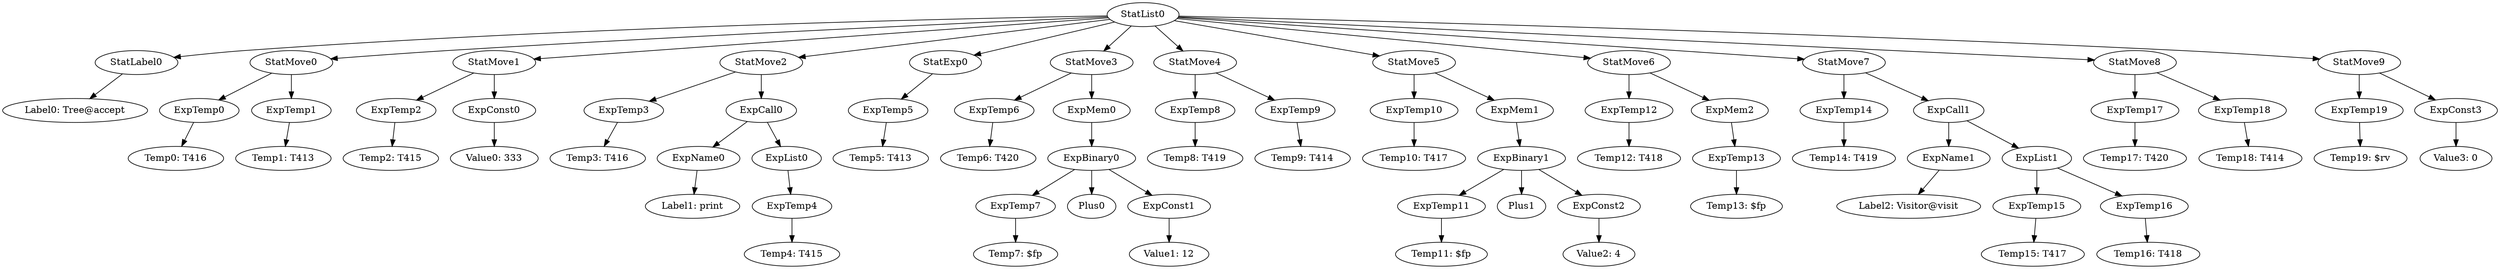 digraph {
	ordering = out;
	ExpConst3 -> "Value3: 0";
	StatMove9 -> ExpTemp19;
	StatMove9 -> ExpConst3;
	ExpMem0 -> ExpBinary0;
	StatMove4 -> ExpTemp8;
	StatMove4 -> ExpTemp9;
	StatMove7 -> ExpTemp14;
	StatMove7 -> ExpCall1;
	ExpBinary0 -> ExpTemp7;
	ExpBinary0 -> Plus0;
	ExpBinary0 -> ExpConst1;
	StatMove3 -> ExpTemp6;
	StatMove3 -> ExpMem0;
	ExpTemp5 -> "Temp5: T413";
	ExpTemp1 -> "Temp1: T413";
	ExpTemp14 -> "Temp14: T419";
	ExpList0 -> ExpTemp4;
	ExpTemp4 -> "Temp4: T415";
	ExpCall0 -> ExpName0;
	ExpCall0 -> ExpList0;
	ExpTemp12 -> "Temp12: T418";
	ExpMem2 -> ExpTemp13;
	ExpTemp17 -> "Temp17: T420";
	ExpName0 -> "Label1: print";
	ExpTemp11 -> "Temp11: $fp";
	StatExp0 -> ExpTemp5;
	ExpTemp7 -> "Temp7: $fp";
	ExpTemp0 -> "Temp0: T416";
	StatList0 -> StatLabel0;
	StatList0 -> StatMove0;
	StatList0 -> StatMove1;
	StatList0 -> StatMove2;
	StatList0 -> StatExp0;
	StatList0 -> StatMove3;
	StatList0 -> StatMove4;
	StatList0 -> StatMove5;
	StatList0 -> StatMove6;
	StatList0 -> StatMove7;
	StatList0 -> StatMove8;
	StatList0 -> StatMove9;
	StatLabel0 -> "Label0: Tree@accept";
	ExpConst0 -> "Value0: 333";
	ExpTemp3 -> "Temp3: T416";
	ExpConst1 -> "Value1: 12";
	StatMove5 -> ExpTemp10;
	StatMove5 -> ExpMem1;
	StatMove1 -> ExpTemp2;
	StatMove1 -> ExpConst0;
	ExpTemp18 -> "Temp18: T414";
	ExpTemp8 -> "Temp8: T419";
	ExpTemp2 -> "Temp2: T415";
	ExpTemp10 -> "Temp10: T417";
	ExpTemp9 -> "Temp9: T414";
	ExpList1 -> ExpTemp15;
	ExpList1 -> ExpTemp16;
	ExpBinary1 -> ExpTemp11;
	ExpBinary1 -> Plus1;
	ExpBinary1 -> ExpConst2;
	ExpConst2 -> "Value2: 4";
	ExpMem1 -> ExpBinary1;
	ExpTemp6 -> "Temp6: T420";
	StatMove6 -> ExpTemp12;
	StatMove6 -> ExpMem2;
	ExpTemp13 -> "Temp13: $fp";
	ExpTemp16 -> "Temp16: T418";
	ExpTemp15 -> "Temp15: T417";
	ExpName1 -> "Label2: Visitor@visit";
	ExpCall1 -> ExpName1;
	ExpCall1 -> ExpList1;
	StatMove0 -> ExpTemp0;
	StatMove0 -> ExpTemp1;
	StatMove8 -> ExpTemp17;
	StatMove8 -> ExpTemp18;
	StatMove2 -> ExpTemp3;
	StatMove2 -> ExpCall0;
	ExpTemp19 -> "Temp19: $rv";
}

